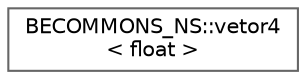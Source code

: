 digraph "Gráfico de Hierarquia de Classes"
{
 // LATEX_PDF_SIZE
  bgcolor="transparent";
  edge [fontname=Helvetica,fontsize=10,labelfontname=Helvetica,labelfontsize=10];
  node [fontname=Helvetica,fontsize=10,shape=box,height=0.2,width=0.4];
  rankdir="LR";
  Node0 [id="Node000000",label="BECOMMONS_NS::vetor4\l\< float \>",height=0.2,width=0.4,color="grey40", fillcolor="white", style="filled",URL="$structBECOMMONS__NS_1_1vetor4.html",tooltip=" "];
}

